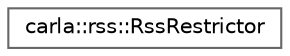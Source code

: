 digraph "类继承关系图"
{
 // INTERACTIVE_SVG=YES
 // LATEX_PDF_SIZE
  bgcolor="transparent";
  edge [fontname=Helvetica,fontsize=10,labelfontname=Helvetica,labelfontsize=10];
  node [fontname=Helvetica,fontsize=10,shape=box,height=0.2,width=0.4];
  rankdir="LR";
  Node0 [id="Node000000",label="carla::rss::RssRestrictor",height=0.2,width=0.4,color="grey40", fillcolor="white", style="filled",URL="$d9/deb/classcarla_1_1rss_1_1RssRestrictor.html",tooltip="class implementing the RSS restrictions within CARLA"];
}
